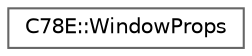 digraph "Graphical Class Hierarchy"
{
 // LATEX_PDF_SIZE
  bgcolor="transparent";
  edge [fontname=Helvetica,fontsize=10,labelfontname=Helvetica,labelfontsize=10];
  node [fontname=Helvetica,fontsize=10,shape=box,height=0.2,width=0.4];
  rankdir="LR";
  Node0 [id="Node000000",label="C78E::WindowProps",height=0.2,width=0.4,color="grey40", fillcolor="white", style="filled",URL="$d9/dd3/struct_c78_e_1_1_window_props.html",tooltip=" "];
}
